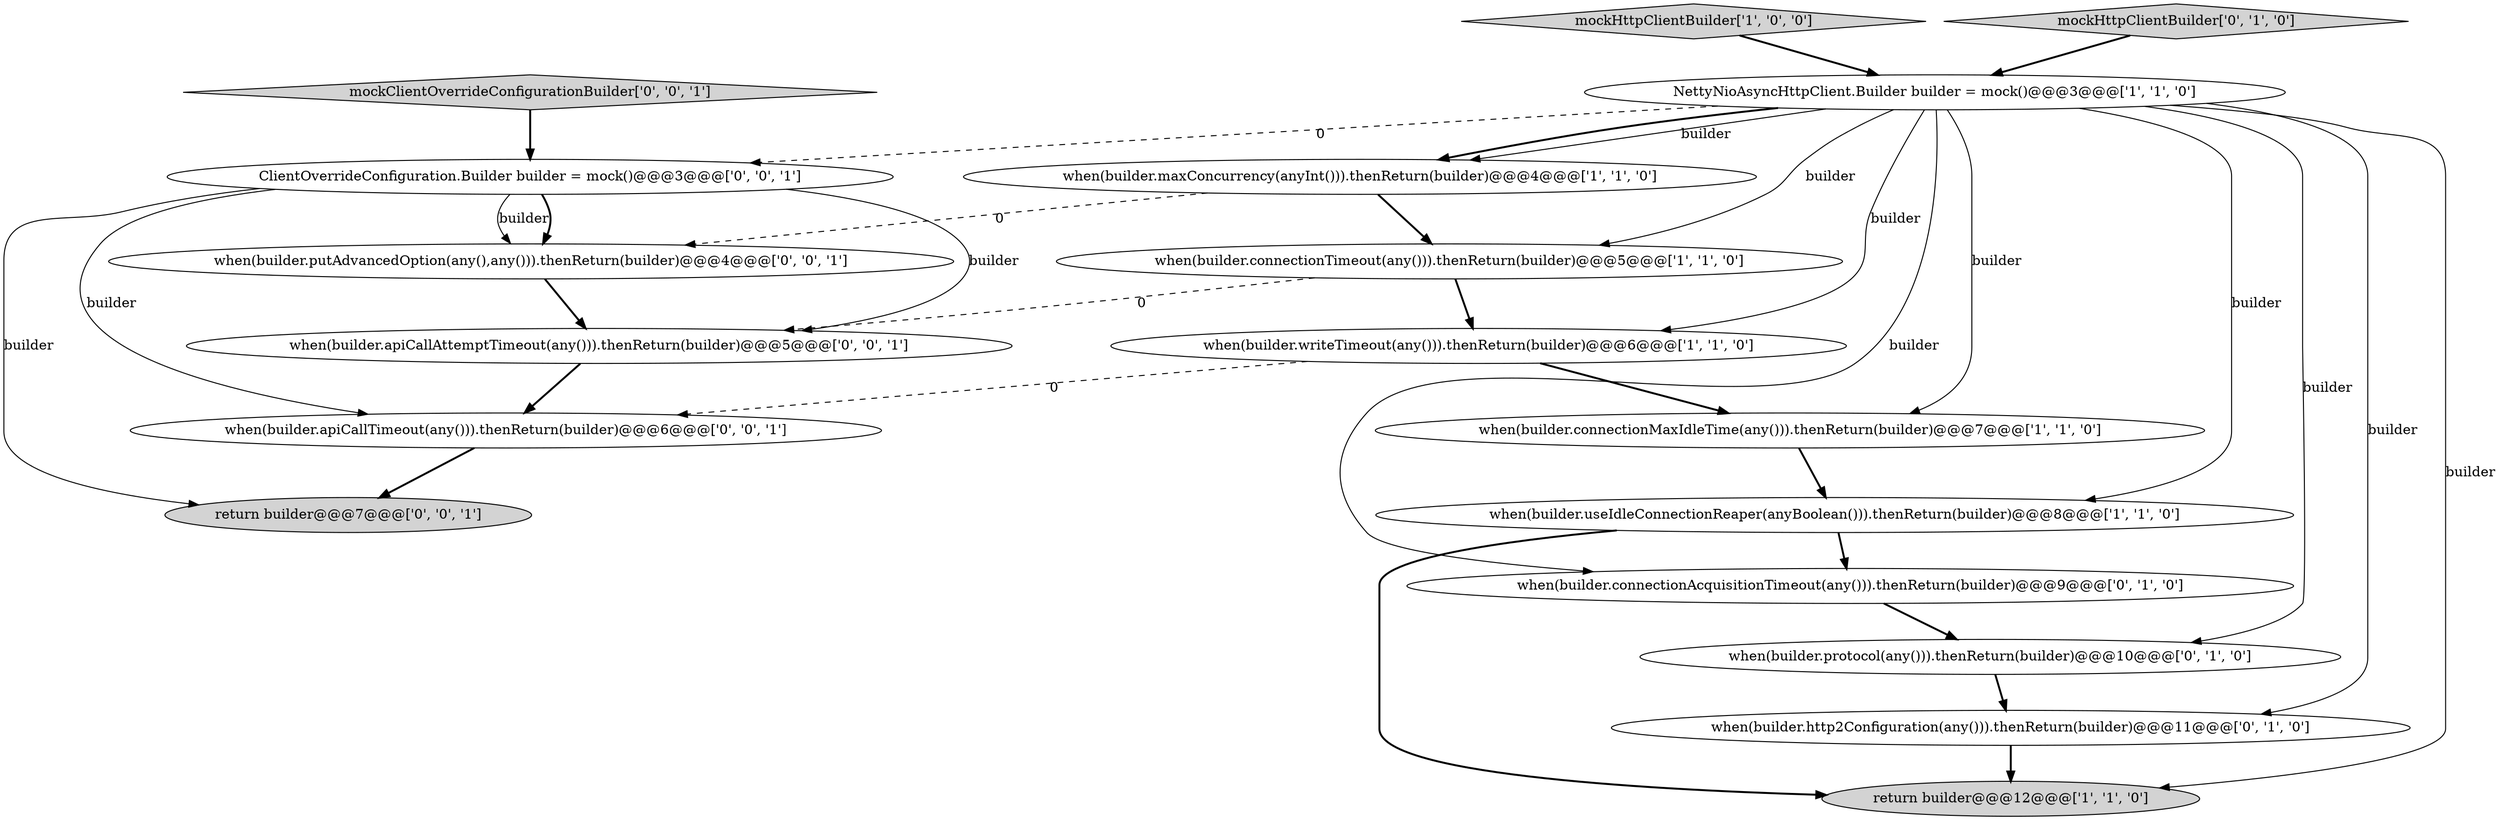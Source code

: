 digraph {
17 [style = filled, label = "when(builder.apiCallAttemptTimeout(any())).thenReturn(builder)@@@5@@@['0', '0', '1']", fillcolor = white, shape = ellipse image = "AAA0AAABBB3BBB"];
2 [style = filled, label = "when(builder.useIdleConnectionReaper(anyBoolean())).thenReturn(builder)@@@8@@@['1', '1', '0']", fillcolor = white, shape = ellipse image = "AAA0AAABBB1BBB"];
11 [style = filled, label = "when(builder.http2Configuration(any())).thenReturn(builder)@@@11@@@['0', '1', '0']", fillcolor = white, shape = ellipse image = "AAA1AAABBB2BBB"];
4 [style = filled, label = "when(builder.maxConcurrency(anyInt())).thenReturn(builder)@@@4@@@['1', '1', '0']", fillcolor = white, shape = ellipse image = "AAA0AAABBB1BBB"];
5 [style = filled, label = "when(builder.writeTimeout(any())).thenReturn(builder)@@@6@@@['1', '1', '0']", fillcolor = white, shape = ellipse image = "AAA0AAABBB1BBB"];
6 [style = filled, label = "mockHttpClientBuilder['1', '0', '0']", fillcolor = lightgray, shape = diamond image = "AAA0AAABBB1BBB"];
9 [style = filled, label = "when(builder.protocol(any())).thenReturn(builder)@@@10@@@['0', '1', '0']", fillcolor = white, shape = ellipse image = "AAA1AAABBB2BBB"];
10 [style = filled, label = "when(builder.connectionAcquisitionTimeout(any())).thenReturn(builder)@@@9@@@['0', '1', '0']", fillcolor = white, shape = ellipse image = "AAA1AAABBB2BBB"];
14 [style = filled, label = "when(builder.putAdvancedOption(any(),any())).thenReturn(builder)@@@4@@@['0', '0', '1']", fillcolor = white, shape = ellipse image = "AAA0AAABBB3BBB"];
3 [style = filled, label = "return builder@@@12@@@['1', '1', '0']", fillcolor = lightgray, shape = ellipse image = "AAA0AAABBB1BBB"];
1 [style = filled, label = "when(builder.connectionMaxIdleTime(any())).thenReturn(builder)@@@7@@@['1', '1', '0']", fillcolor = white, shape = ellipse image = "AAA0AAABBB1BBB"];
7 [style = filled, label = "when(builder.connectionTimeout(any())).thenReturn(builder)@@@5@@@['1', '1', '0']", fillcolor = white, shape = ellipse image = "AAA0AAABBB1BBB"];
8 [style = filled, label = "mockHttpClientBuilder['0', '1', '0']", fillcolor = lightgray, shape = diamond image = "AAA0AAABBB2BBB"];
15 [style = filled, label = "mockClientOverrideConfigurationBuilder['0', '0', '1']", fillcolor = lightgray, shape = diamond image = "AAA0AAABBB3BBB"];
16 [style = filled, label = "when(builder.apiCallTimeout(any())).thenReturn(builder)@@@6@@@['0', '0', '1']", fillcolor = white, shape = ellipse image = "AAA0AAABBB3BBB"];
12 [style = filled, label = "return builder@@@7@@@['0', '0', '1']", fillcolor = lightgray, shape = ellipse image = "AAA0AAABBB3BBB"];
0 [style = filled, label = "NettyNioAsyncHttpClient.Builder builder = mock()@@@3@@@['1', '1', '0']", fillcolor = white, shape = ellipse image = "AAA0AAABBB1BBB"];
13 [style = filled, label = "ClientOverrideConfiguration.Builder builder = mock()@@@3@@@['0', '0', '1']", fillcolor = white, shape = ellipse image = "AAA0AAABBB3BBB"];
13->17 [style = solid, label="builder"];
11->3 [style = bold, label=""];
14->17 [style = bold, label=""];
5->16 [style = dashed, label="0"];
4->14 [style = dashed, label="0"];
0->4 [style = bold, label=""];
4->7 [style = bold, label=""];
9->11 [style = bold, label=""];
8->0 [style = bold, label=""];
10->9 [style = bold, label=""];
5->1 [style = bold, label=""];
6->0 [style = bold, label=""];
0->5 [style = solid, label="builder"];
2->10 [style = bold, label=""];
0->13 [style = dashed, label="0"];
2->3 [style = bold, label=""];
13->14 [style = solid, label="builder"];
16->12 [style = bold, label=""];
7->17 [style = dashed, label="0"];
0->7 [style = solid, label="builder"];
13->16 [style = solid, label="builder"];
0->10 [style = solid, label="builder"];
0->3 [style = solid, label="builder"];
0->4 [style = solid, label="builder"];
13->12 [style = solid, label="builder"];
15->13 [style = bold, label=""];
0->1 [style = solid, label="builder"];
7->5 [style = bold, label=""];
0->2 [style = solid, label="builder"];
0->9 [style = solid, label="builder"];
13->14 [style = bold, label=""];
17->16 [style = bold, label=""];
1->2 [style = bold, label=""];
0->11 [style = solid, label="builder"];
}
